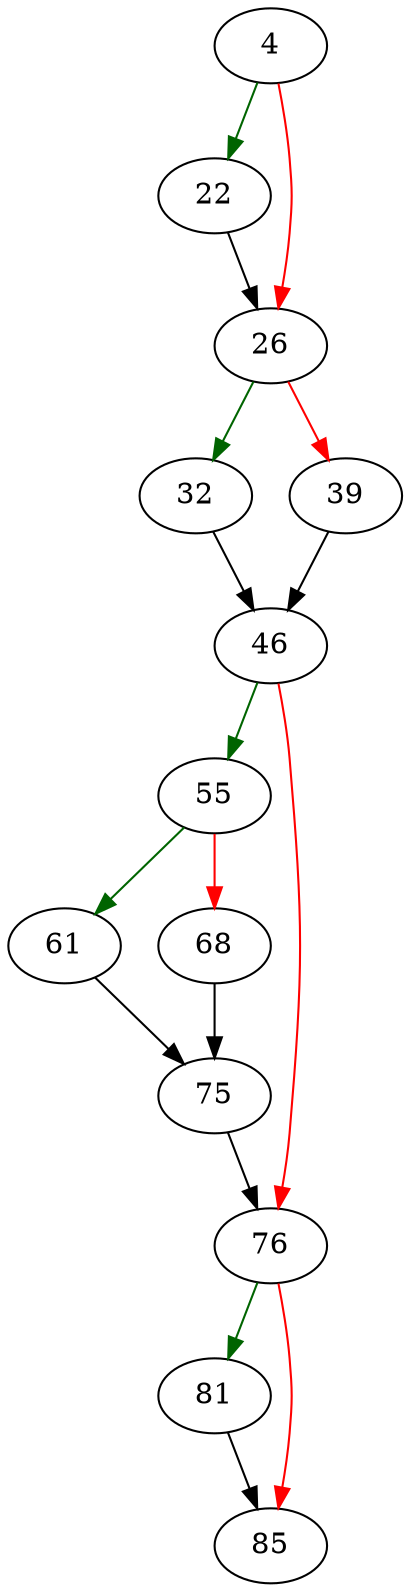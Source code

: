 strict digraph "idxAppendColDefn" {
	// Node definitions.
	4 [entry=true];
	22;
	26;
	32;
	39;
	46;
	55;
	76;
	61;
	68;
	75;
	81;
	85;

	// Edge definitions.
	4 -> 22 [
		color=darkgreen
		cond=true
	];
	4 -> 26 [
		color=red
		cond=false
	];
	22 -> 26;
	26 -> 32 [
		color=darkgreen
		cond=true
	];
	26 -> 39 [
		color=red
		cond=false
	];
	32 -> 46;
	39 -> 46;
	46 -> 55 [
		color=darkgreen
		cond=true
	];
	46 -> 76 [
		color=red
		cond=false
	];
	55 -> 61 [
		color=darkgreen
		cond=true
	];
	55 -> 68 [
		color=red
		cond=false
	];
	76 -> 81 [
		color=darkgreen
		cond=true
	];
	76 -> 85 [
		color=red
		cond=false
	];
	61 -> 75;
	68 -> 75;
	75 -> 76;
	81 -> 85;
}